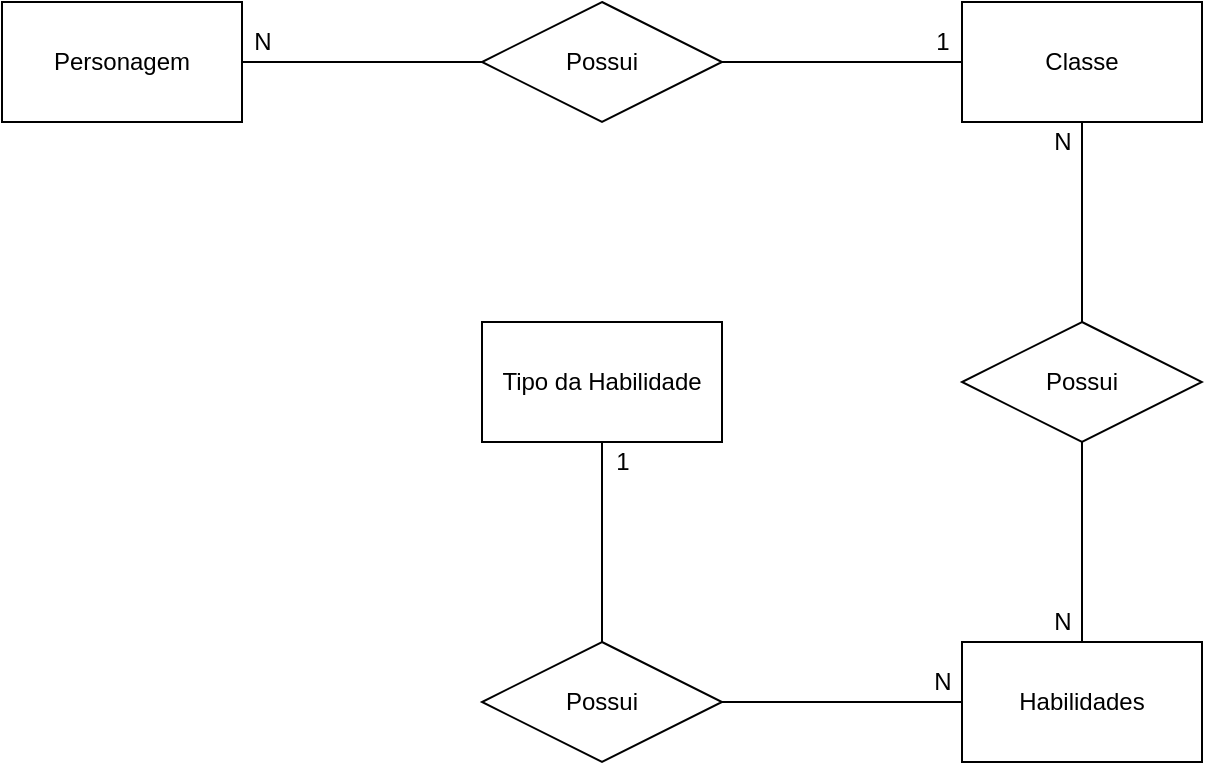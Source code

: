 <mxfile version="14.9.5" type="device" pages="2"><diagram id="baF3eWyrzKeRiWzVrigR" name="Conceitual "><mxGraphModel dx="1038" dy="521" grid="1" gridSize="10" guides="1" tooltips="1" connect="1" arrows="1" fold="1" page="1" pageScale="1" pageWidth="827" pageHeight="1169" math="0" shadow="0"><root><mxCell id="0"/><mxCell id="1" parent="0"/><mxCell id="7wlhFX49s7ZWcUS7oTZh-4" style="edgeStyle=orthogonalEdgeStyle;rounded=0;orthogonalLoop=1;jettySize=auto;html=1;entryX=0;entryY=0.5;entryDx=0;entryDy=0;endArrow=none;endFill=0;" edge="1" parent="1" source="7wlhFX49s7ZWcUS7oTZh-1" target="7wlhFX49s7ZWcUS7oTZh-2"><mxGeometry relative="1" as="geometry"/></mxCell><mxCell id="7wlhFX49s7ZWcUS7oTZh-1" value="Personagem" style="rounded=0;whiteSpace=wrap;html=1;" vertex="1" parent="1"><mxGeometry x="40" y="40" width="120" height="60" as="geometry"/></mxCell><mxCell id="7wlhFX49s7ZWcUS7oTZh-5" style="edgeStyle=orthogonalEdgeStyle;rounded=0;orthogonalLoop=1;jettySize=auto;html=1;endArrow=none;endFill=0;" edge="1" parent="1" source="7wlhFX49s7ZWcUS7oTZh-2" target="7wlhFX49s7ZWcUS7oTZh-3"><mxGeometry relative="1" as="geometry"/></mxCell><mxCell id="7wlhFX49s7ZWcUS7oTZh-2" value="Possui" style="shape=rhombus;perimeter=rhombusPerimeter;whiteSpace=wrap;html=1;align=center;" vertex="1" parent="1"><mxGeometry x="280" y="40" width="120" height="60" as="geometry"/></mxCell><mxCell id="7wlhFX49s7ZWcUS7oTZh-3" value="Classe" style="rounded=0;whiteSpace=wrap;html=1;" vertex="1" parent="1"><mxGeometry x="520" y="40" width="120" height="60" as="geometry"/></mxCell><mxCell id="7wlhFX49s7ZWcUS7oTZh-7" value="" style="edgeStyle=orthogonalEdgeStyle;rounded=0;orthogonalLoop=1;jettySize=auto;html=1;endArrow=none;endFill=0;" edge="1" parent="1" source="7wlhFX49s7ZWcUS7oTZh-6" target="7wlhFX49s7ZWcUS7oTZh-3"><mxGeometry relative="1" as="geometry"/></mxCell><mxCell id="7wlhFX49s7ZWcUS7oTZh-6" value="Possui" style="shape=rhombus;perimeter=rhombusPerimeter;whiteSpace=wrap;html=1;align=center;" vertex="1" parent="1"><mxGeometry x="520" y="200" width="120" height="60" as="geometry"/></mxCell><mxCell id="7wlhFX49s7ZWcUS7oTZh-9" value="" style="edgeStyle=orthogonalEdgeStyle;rounded=0;orthogonalLoop=1;jettySize=auto;html=1;endArrow=none;endFill=0;" edge="1" parent="1" source="7wlhFX49s7ZWcUS7oTZh-8" target="7wlhFX49s7ZWcUS7oTZh-6"><mxGeometry relative="1" as="geometry"/></mxCell><mxCell id="7wlhFX49s7ZWcUS7oTZh-8" value="Habilidades" style="rounded=0;whiteSpace=wrap;html=1;" vertex="1" parent="1"><mxGeometry x="520" y="360" width="120" height="60" as="geometry"/></mxCell><mxCell id="7wlhFX49s7ZWcUS7oTZh-11" style="edgeStyle=orthogonalEdgeStyle;rounded=0;orthogonalLoop=1;jettySize=auto;html=1;exitX=1;exitY=0.5;exitDx=0;exitDy=0;endArrow=none;endFill=0;" edge="1" parent="1" source="7wlhFX49s7ZWcUS7oTZh-10" target="7wlhFX49s7ZWcUS7oTZh-8"><mxGeometry relative="1" as="geometry"/></mxCell><mxCell id="7wlhFX49s7ZWcUS7oTZh-13" style="edgeStyle=orthogonalEdgeStyle;rounded=0;orthogonalLoop=1;jettySize=auto;html=1;exitX=0.5;exitY=0;exitDx=0;exitDy=0;endArrow=none;endFill=0;" edge="1" parent="1" source="7wlhFX49s7ZWcUS7oTZh-10" target="7wlhFX49s7ZWcUS7oTZh-12"><mxGeometry relative="1" as="geometry"/></mxCell><mxCell id="7wlhFX49s7ZWcUS7oTZh-10" value="Possui" style="shape=rhombus;perimeter=rhombusPerimeter;whiteSpace=wrap;html=1;align=center;" vertex="1" parent="1"><mxGeometry x="280" y="360" width="120" height="60" as="geometry"/></mxCell><mxCell id="7wlhFX49s7ZWcUS7oTZh-12" value="Tipo da Habilidade" style="rounded=0;whiteSpace=wrap;html=1;" vertex="1" parent="1"><mxGeometry x="280" y="200" width="120" height="60" as="geometry"/></mxCell><mxCell id="7wlhFX49s7ZWcUS7oTZh-14" value="N" style="text;html=1;align=center;verticalAlign=middle;resizable=0;points=[];autosize=1;strokeColor=none;" vertex="1" parent="1"><mxGeometry x="160" y="50" width="20" height="20" as="geometry"/></mxCell><mxCell id="7wlhFX49s7ZWcUS7oTZh-15" value="N" style="text;html=1;align=center;verticalAlign=middle;resizable=0;points=[];autosize=1;strokeColor=none;" vertex="1" parent="1"><mxGeometry x="560" y="340" width="20" height="20" as="geometry"/></mxCell><mxCell id="7wlhFX49s7ZWcUS7oTZh-16" value="N" style="text;html=1;align=center;verticalAlign=middle;resizable=0;points=[];autosize=1;strokeColor=none;" vertex="1" parent="1"><mxGeometry x="500" y="370" width="20" height="20" as="geometry"/></mxCell><mxCell id="7wlhFX49s7ZWcUS7oTZh-17" value="1" style="text;html=1;align=center;verticalAlign=middle;resizable=0;points=[];autosize=1;strokeColor=none;" vertex="1" parent="1"><mxGeometry x="340" y="260" width="20" height="20" as="geometry"/></mxCell><mxCell id="7wlhFX49s7ZWcUS7oTZh-18" value="N" style="text;html=1;align=center;verticalAlign=middle;resizable=0;points=[];autosize=1;strokeColor=none;" vertex="1" parent="1"><mxGeometry x="560" y="100" width="20" height="20" as="geometry"/></mxCell><mxCell id="7wlhFX49s7ZWcUS7oTZh-19" value="1" style="text;html=1;align=center;verticalAlign=middle;resizable=0;points=[];autosize=1;strokeColor=none;" vertex="1" parent="1"><mxGeometry x="500" y="50" width="20" height="20" as="geometry"/></mxCell></root></mxGraphModel></diagram><diagram id="jNJthaxaIouTWuQFl3pB" name="Lógico "><mxGraphModel dx="1038" dy="521" grid="1" gridSize="10" guides="1" tooltips="1" connect="1" arrows="1" fold="1" page="1" pageScale="1" pageWidth="827" pageHeight="1169" math="0" shadow="0"><root><mxCell id="aKMqt32zCGWkyI0xejhh-0"/><mxCell id="aKMqt32zCGWkyI0xejhh-1" parent="aKMqt32zCGWkyI0xejhh-0"/><mxCell id="aKMqt32zCGWkyI0xejhh-2" value="personagem" style="shape=table;startSize=30;container=1;collapsible=1;childLayout=tableLayout;fixedRows=1;rowLines=0;fontStyle=1;align=center;resizeLast=1;" vertex="1" parent="aKMqt32zCGWkyI0xejhh-1"><mxGeometry x="40" y="280" width="180" height="250" as="geometry"/></mxCell><mxCell id="aKMqt32zCGWkyI0xejhh-3" value="" style="shape=partialRectangle;collapsible=0;dropTarget=0;pointerEvents=0;fillColor=none;top=0;left=0;bottom=0;right=0;points=[[0,0.5],[1,0.5]];portConstraint=eastwest;" vertex="1" parent="aKMqt32zCGWkyI0xejhh-2"><mxGeometry y="30" width="180" height="30" as="geometry"/></mxCell><mxCell id="aKMqt32zCGWkyI0xejhh-4" value="PK" style="shape=partialRectangle;connectable=0;fillColor=none;top=0;left=0;bottom=0;right=0;fontStyle=1;overflow=hidden;" vertex="1" parent="aKMqt32zCGWkyI0xejhh-3"><mxGeometry width="60" height="30" as="geometry"/></mxCell><mxCell id="aKMqt32zCGWkyI0xejhh-5" value="idPersonagem" style="shape=partialRectangle;connectable=0;fillColor=none;top=0;left=0;bottom=0;right=0;align=left;spacingLeft=6;fontStyle=5;overflow=hidden;" vertex="1" parent="aKMqt32zCGWkyI0xejhh-3"><mxGeometry x="60" width="120" height="30" as="geometry"/></mxCell><mxCell id="aKMqt32zCGWkyI0xejhh-6" value="" style="shape=partialRectangle;collapsible=0;dropTarget=0;pointerEvents=0;fillColor=none;top=0;left=0;bottom=1;right=0;points=[[0,0.5],[1,0.5]];portConstraint=eastwest;" vertex="1" parent="aKMqt32zCGWkyI0xejhh-2"><mxGeometry y="60" width="180" height="30" as="geometry"/></mxCell><mxCell id="aKMqt32zCGWkyI0xejhh-7" value="FK" style="shape=partialRectangle;connectable=0;fillColor=none;top=0;left=0;bottom=0;right=0;fontStyle=1;overflow=hidden;" vertex="1" parent="aKMqt32zCGWkyI0xejhh-6"><mxGeometry width="60" height="30" as="geometry"/></mxCell><mxCell id="aKMqt32zCGWkyI0xejhh-8" value="idClasse" style="shape=partialRectangle;connectable=0;fillColor=none;top=0;left=0;bottom=0;right=0;align=left;spacingLeft=6;fontStyle=5;overflow=hidden;" vertex="1" parent="aKMqt32zCGWkyI0xejhh-6"><mxGeometry x="60" width="120" height="30" as="geometry"/></mxCell><mxCell id="aKMqt32zCGWkyI0xejhh-9" value="" style="shape=partialRectangle;collapsible=0;dropTarget=0;pointerEvents=0;fillColor=none;top=0;left=0;bottom=0;right=0;points=[[0,0.5],[1,0.5]];portConstraint=eastwest;" vertex="1" parent="aKMqt32zCGWkyI0xejhh-2"><mxGeometry y="90" width="180" height="30" as="geometry"/></mxCell><mxCell id="aKMqt32zCGWkyI0xejhh-10" value="" style="shape=partialRectangle;connectable=0;fillColor=none;top=0;left=0;bottom=0;right=0;editable=1;overflow=hidden;" vertex="1" parent="aKMqt32zCGWkyI0xejhh-9"><mxGeometry width="60" height="30" as="geometry"/></mxCell><mxCell id="aKMqt32zCGWkyI0xejhh-11" value="nome" style="shape=partialRectangle;connectable=0;fillColor=none;top=0;left=0;bottom=0;right=0;align=left;spacingLeft=6;overflow=hidden;" vertex="1" parent="aKMqt32zCGWkyI0xejhh-9"><mxGeometry x="60" width="120" height="30" as="geometry"/></mxCell><mxCell id="aKMqt32zCGWkyI0xejhh-12" value="" style="shape=partialRectangle;collapsible=0;dropTarget=0;pointerEvents=0;fillColor=none;top=0;left=0;bottom=0;right=0;points=[[0,0.5],[1,0.5]];portConstraint=eastwest;" vertex="1" parent="aKMqt32zCGWkyI0xejhh-2"><mxGeometry y="120" width="180" height="30" as="geometry"/></mxCell><mxCell id="aKMqt32zCGWkyI0xejhh-13" value="" style="shape=partialRectangle;connectable=0;fillColor=none;top=0;left=0;bottom=0;right=0;editable=1;overflow=hidden;" vertex="1" parent="aKMqt32zCGWkyI0xejhh-12"><mxGeometry width="60" height="30" as="geometry"/></mxCell><mxCell id="aKMqt32zCGWkyI0xejhh-14" value="capVida" style="shape=partialRectangle;connectable=0;fillColor=none;top=0;left=0;bottom=0;right=0;align=left;spacingLeft=6;overflow=hidden;" vertex="1" parent="aKMqt32zCGWkyI0xejhh-12"><mxGeometry x="60" width="120" height="30" as="geometry"/></mxCell><mxCell id="aKMqt32zCGWkyI0xejhh-15" value="" style="shape=partialRectangle;collapsible=0;dropTarget=0;pointerEvents=0;fillColor=none;top=0;left=0;bottom=0;right=0;points=[[0,0.5],[1,0.5]];portConstraint=eastwest;" vertex="1" parent="aKMqt32zCGWkyI0xejhh-2"><mxGeometry y="150" width="180" height="30" as="geometry"/></mxCell><mxCell id="aKMqt32zCGWkyI0xejhh-16" value="" style="shape=partialRectangle;connectable=0;fillColor=none;top=0;left=0;bottom=0;right=0;editable=1;overflow=hidden;" vertex="1" parent="aKMqt32zCGWkyI0xejhh-15"><mxGeometry width="60" height="30" as="geometry"/></mxCell><mxCell id="aKMqt32zCGWkyI0xejhh-17" value="capMana" style="shape=partialRectangle;connectable=0;fillColor=none;top=0;left=0;bottom=0;right=0;align=left;spacingLeft=6;overflow=hidden;" vertex="1" parent="aKMqt32zCGWkyI0xejhh-15"><mxGeometry x="60" width="120" height="30" as="geometry"/></mxCell><mxCell id="aKMqt32zCGWkyI0xejhh-18" value="" style="shape=partialRectangle;collapsible=0;dropTarget=0;pointerEvents=0;fillColor=none;top=0;left=0;bottom=0;right=0;points=[[0,0.5],[1,0.5]];portConstraint=eastwest;" vertex="1" parent="aKMqt32zCGWkyI0xejhh-2"><mxGeometry y="180" width="180" height="30" as="geometry"/></mxCell><mxCell id="aKMqt32zCGWkyI0xejhh-19" value="" style="shape=partialRectangle;connectable=0;fillColor=none;top=0;left=0;bottom=0;right=0;editable=1;overflow=hidden;" vertex="1" parent="aKMqt32zCGWkyI0xejhh-18"><mxGeometry width="60" height="30" as="geometry"/></mxCell><mxCell id="aKMqt32zCGWkyI0xejhh-20" value="dataAtt" style="shape=partialRectangle;connectable=0;fillColor=none;top=0;left=0;bottom=0;right=0;align=left;spacingLeft=6;overflow=hidden;" vertex="1" parent="aKMqt32zCGWkyI0xejhh-18"><mxGeometry x="60" width="120" height="30" as="geometry"/></mxCell><mxCell id="aKMqt32zCGWkyI0xejhh-21" value="" style="shape=partialRectangle;collapsible=0;dropTarget=0;pointerEvents=0;fillColor=none;top=0;left=0;bottom=0;right=0;points=[[0,0.5],[1,0.5]];portConstraint=eastwest;" vertex="1" parent="aKMqt32zCGWkyI0xejhh-2"><mxGeometry y="210" width="180" height="30" as="geometry"/></mxCell><mxCell id="aKMqt32zCGWkyI0xejhh-22" value="" style="shape=partialRectangle;connectable=0;fillColor=none;top=0;left=0;bottom=0;right=0;editable=1;overflow=hidden;" vertex="1" parent="aKMqt32zCGWkyI0xejhh-21"><mxGeometry width="60" height="30" as="geometry"/></mxCell><mxCell id="aKMqt32zCGWkyI0xejhh-23" value="dataCriacao" style="shape=partialRectangle;connectable=0;fillColor=none;top=0;left=0;bottom=0;right=0;align=left;spacingLeft=6;overflow=hidden;" vertex="1" parent="aKMqt32zCGWkyI0xejhh-21"><mxGeometry x="60" width="120" height="30" as="geometry"/></mxCell><mxCell id="aKMqt32zCGWkyI0xejhh-24" value="tipoHabilidade" style="shape=table;startSize=30;container=1;collapsible=1;childLayout=tableLayout;fixedRows=1;rowLines=0;fontStyle=1;align=center;resizeLast=1;" vertex="1" parent="aKMqt32zCGWkyI0xejhh-1"><mxGeometry x="1241" y="355" width="180" height="100" as="geometry"/></mxCell><mxCell id="aKMqt32zCGWkyI0xejhh-25" value="" style="shape=partialRectangle;collapsible=0;dropTarget=0;pointerEvents=0;fillColor=none;top=0;left=0;bottom=1;right=0;points=[[0,0.5],[1,0.5]];portConstraint=eastwest;" vertex="1" parent="aKMqt32zCGWkyI0xejhh-24"><mxGeometry y="30" width="180" height="30" as="geometry"/></mxCell><mxCell id="aKMqt32zCGWkyI0xejhh-26" value="PK" style="shape=partialRectangle;connectable=0;fillColor=none;top=0;left=0;bottom=0;right=0;fontStyle=1;overflow=hidden;" vertex="1" parent="aKMqt32zCGWkyI0xejhh-25"><mxGeometry width="30" height="30" as="geometry"/></mxCell><mxCell id="aKMqt32zCGWkyI0xejhh-27" value="idTipoHab" style="shape=partialRectangle;connectable=0;fillColor=none;top=0;left=0;bottom=0;right=0;align=left;spacingLeft=6;fontStyle=5;overflow=hidden;" vertex="1" parent="aKMqt32zCGWkyI0xejhh-25"><mxGeometry x="30" width="150" height="30" as="geometry"/></mxCell><mxCell id="aKMqt32zCGWkyI0xejhh-28" value="" style="shape=partialRectangle;collapsible=0;dropTarget=0;pointerEvents=0;fillColor=none;top=0;left=0;bottom=0;right=0;points=[[0,0.5],[1,0.5]];portConstraint=eastwest;" vertex="1" parent="aKMqt32zCGWkyI0xejhh-24"><mxGeometry y="60" width="180" height="30" as="geometry"/></mxCell><mxCell id="aKMqt32zCGWkyI0xejhh-29" value="" style="shape=partialRectangle;connectable=0;fillColor=none;top=0;left=0;bottom=0;right=0;editable=1;overflow=hidden;" vertex="1" parent="aKMqt32zCGWkyI0xejhh-28"><mxGeometry width="30" height="30" as="geometry"/></mxCell><mxCell id="aKMqt32zCGWkyI0xejhh-30" value="nomeTipoHab" style="shape=partialRectangle;connectable=0;fillColor=none;top=0;left=0;bottom=0;right=0;align=left;spacingLeft=6;overflow=hidden;" vertex="1" parent="aKMqt32zCGWkyI0xejhh-28"><mxGeometry x="30" width="150" height="30" as="geometry"/></mxCell><mxCell id="aKMqt32zCGWkyI0xejhh-31" value="habilidade" style="shape=table;startSize=30;container=1;collapsible=1;childLayout=tableLayout;fixedRows=1;rowLines=0;fontStyle=1;align=center;resizeLast=1;" vertex="1" parent="aKMqt32zCGWkyI0xejhh-1"><mxGeometry x="950" y="340" width="180" height="130" as="geometry"/></mxCell><mxCell id="aKMqt32zCGWkyI0xejhh-32" value="" style="shape=partialRectangle;collapsible=0;dropTarget=0;pointerEvents=0;fillColor=none;top=0;left=0;bottom=0;right=0;points=[[0,0.5],[1,0.5]];portConstraint=eastwest;" vertex="1" parent="aKMqt32zCGWkyI0xejhh-31"><mxGeometry y="30" width="180" height="30" as="geometry"/></mxCell><mxCell id="aKMqt32zCGWkyI0xejhh-33" value="PK" style="shape=partialRectangle;connectable=0;fillColor=none;top=0;left=0;bottom=0;right=0;fontStyle=1;overflow=hidden;" vertex="1" parent="aKMqt32zCGWkyI0xejhh-32"><mxGeometry width="60" height="30" as="geometry"/></mxCell><mxCell id="aKMqt32zCGWkyI0xejhh-34" value="idHabilidade" style="shape=partialRectangle;connectable=0;fillColor=none;top=0;left=0;bottom=0;right=0;align=left;spacingLeft=6;fontStyle=5;overflow=hidden;" vertex="1" parent="aKMqt32zCGWkyI0xejhh-32"><mxGeometry x="60" width="120" height="30" as="geometry"/></mxCell><mxCell id="aKMqt32zCGWkyI0xejhh-35" value="" style="shape=partialRectangle;collapsible=0;dropTarget=0;pointerEvents=0;fillColor=none;top=0;left=0;bottom=1;right=0;points=[[0,0.5],[1,0.5]];portConstraint=eastwest;" vertex="1" parent="aKMqt32zCGWkyI0xejhh-31"><mxGeometry y="60" width="180" height="30" as="geometry"/></mxCell><mxCell id="aKMqt32zCGWkyI0xejhh-36" value="FK" style="shape=partialRectangle;connectable=0;fillColor=none;top=0;left=0;bottom=0;right=0;fontStyle=1;overflow=hidden;" vertex="1" parent="aKMqt32zCGWkyI0xejhh-35"><mxGeometry width="60" height="30" as="geometry"/></mxCell><mxCell id="aKMqt32zCGWkyI0xejhh-37" value="idTipoHab" style="shape=partialRectangle;connectable=0;fillColor=none;top=0;left=0;bottom=0;right=0;align=left;spacingLeft=6;fontStyle=5;overflow=hidden;" vertex="1" parent="aKMqt32zCGWkyI0xejhh-35"><mxGeometry x="60" width="120" height="30" as="geometry"/></mxCell><mxCell id="aKMqt32zCGWkyI0xejhh-38" value="" style="shape=partialRectangle;collapsible=0;dropTarget=0;pointerEvents=0;fillColor=none;top=0;left=0;bottom=0;right=0;points=[[0,0.5],[1,0.5]];portConstraint=eastwest;" vertex="1" parent="aKMqt32zCGWkyI0xejhh-31"><mxGeometry y="90" width="180" height="30" as="geometry"/></mxCell><mxCell id="aKMqt32zCGWkyI0xejhh-39" value="" style="shape=partialRectangle;connectable=0;fillColor=none;top=0;left=0;bottom=0;right=0;editable=1;overflow=hidden;" vertex="1" parent="aKMqt32zCGWkyI0xejhh-38"><mxGeometry width="60" height="30" as="geometry"/></mxCell><mxCell id="aKMqt32zCGWkyI0xejhh-40" value="nomeHab" style="shape=partialRectangle;connectable=0;fillColor=none;top=0;left=0;bottom=0;right=0;align=left;spacingLeft=6;overflow=hidden;" vertex="1" parent="aKMqt32zCGWkyI0xejhh-38"><mxGeometry x="60" width="120" height="30" as="geometry"/></mxCell><mxCell id="aKMqt32zCGWkyI0xejhh-41" value="classe" style="shape=table;startSize=30;container=1;collapsible=1;childLayout=tableLayout;fixedRows=1;rowLines=0;fontStyle=1;align=center;resizeLast=1;" vertex="1" parent="aKMqt32zCGWkyI0xejhh-1"><mxGeometry x="330" y="355" width="180" height="100" as="geometry"/></mxCell><mxCell id="aKMqt32zCGWkyI0xejhh-45" value="" style="shape=partialRectangle;collapsible=0;dropTarget=0;pointerEvents=0;fillColor=none;top=0;left=0;bottom=1;right=0;points=[[0,0.5],[1,0.5]];portConstraint=eastwest;" vertex="1" parent="aKMqt32zCGWkyI0xejhh-41"><mxGeometry y="30" width="180" height="30" as="geometry"/></mxCell><mxCell id="aKMqt32zCGWkyI0xejhh-46" value="PK" style="shape=partialRectangle;connectable=0;fillColor=none;top=0;left=0;bottom=0;right=0;fontStyle=1;overflow=hidden;" vertex="1" parent="aKMqt32zCGWkyI0xejhh-45"><mxGeometry width="60" height="30" as="geometry"/></mxCell><mxCell id="aKMqt32zCGWkyI0xejhh-47" value="idClasse" style="shape=partialRectangle;connectable=0;fillColor=none;top=0;left=0;bottom=0;right=0;align=left;spacingLeft=6;fontStyle=5;overflow=hidden;" vertex="1" parent="aKMqt32zCGWkyI0xejhh-45"><mxGeometry x="60" width="120" height="30" as="geometry"/></mxCell><mxCell id="aKMqt32zCGWkyI0xejhh-48" value="" style="shape=partialRectangle;collapsible=0;dropTarget=0;pointerEvents=0;fillColor=none;top=0;left=0;bottom=0;right=0;points=[[0,0.5],[1,0.5]];portConstraint=eastwest;" vertex="1" parent="aKMqt32zCGWkyI0xejhh-41"><mxGeometry y="60" width="180" height="30" as="geometry"/></mxCell><mxCell id="aKMqt32zCGWkyI0xejhh-49" value="" style="shape=partialRectangle;connectable=0;fillColor=none;top=0;left=0;bottom=0;right=0;editable=1;overflow=hidden;" vertex="1" parent="aKMqt32zCGWkyI0xejhh-48"><mxGeometry width="60" height="30" as="geometry"/></mxCell><mxCell id="aKMqt32zCGWkyI0xejhh-50" value="nomeClasse" style="shape=partialRectangle;connectable=0;fillColor=none;top=0;left=0;bottom=0;right=0;align=left;spacingLeft=6;overflow=hidden;" vertex="1" parent="aKMqt32zCGWkyI0xejhh-48"><mxGeometry x="60" width="120" height="30" as="geometry"/></mxCell><mxCell id="aKMqt32zCGWkyI0xejhh-51" value="" style="edgeStyle=entityRelationEdgeStyle;fontSize=12;html=1;endArrow=ERoneToMany;" edge="1" parent="aKMqt32zCGWkyI0xejhh-1" source="aKMqt32zCGWkyI0xejhh-45" target="aKMqt32zCGWkyI0xejhh-6"><mxGeometry width="100" height="100" relative="1" as="geometry"><mxPoint x="400" y="385" as="sourcePoint"/><mxPoint x="340" y="250" as="targetPoint"/></mxGeometry></mxCell><mxCell id="aKMqt32zCGWkyI0xejhh-52" value="" style="edgeStyle=entityRelationEdgeStyle;fontSize=12;html=1;endArrow=ERoneToMany;" edge="1" parent="aKMqt32zCGWkyI0xejhh-1" source="aKMqt32zCGWkyI0xejhh-45" target="U5jYEuyJgYV8YgQY4Qtv-54"><mxGeometry width="100" height="100" relative="1" as="geometry"><mxPoint x="630" y="310" as="sourcePoint"/><mxPoint x="740" y="150" as="targetPoint"/></mxGeometry></mxCell><mxCell id="aKMqt32zCGWkyI0xejhh-53" value="" style="edgeStyle=entityRelationEdgeStyle;fontSize=12;html=1;endArrow=ERoneToMany;" edge="1" parent="aKMqt32zCGWkyI0xejhh-1" source="aKMqt32zCGWkyI0xejhh-25" target="aKMqt32zCGWkyI0xejhh-35"><mxGeometry width="100" height="100" relative="1" as="geometry"><mxPoint x="1040" y="330" as="sourcePoint"/><mxPoint x="1140" y="230" as="targetPoint"/></mxGeometry></mxCell><mxCell id="U5jYEuyJgYV8YgQY4Qtv-29" value="classHab" style="shape=table;startSize=30;container=1;collapsible=1;childLayout=tableLayout;fixedRows=1;rowLines=0;fontStyle=1;align=center;resizeLast=1;" vertex="1" parent="aKMqt32zCGWkyI0xejhh-1"><mxGeometry x="620" y="340" width="180" height="130" as="geometry"/></mxCell><mxCell id="U5jYEuyJgYV8YgQY4Qtv-30" value="" style="shape=partialRectangle;collapsible=0;dropTarget=0;pointerEvents=0;fillColor=none;top=0;left=0;bottom=0;right=0;points=[[0,0.5],[1,0.5]];portConstraint=eastwest;" vertex="1" parent="U5jYEuyJgYV8YgQY4Qtv-29"><mxGeometry y="30" width="180" height="30" as="geometry"/></mxCell><mxCell id="U5jYEuyJgYV8YgQY4Qtv-31" value="PK" style="shape=partialRectangle;connectable=0;fillColor=none;top=0;left=0;bottom=0;right=0;fontStyle=1;overflow=hidden;" vertex="1" parent="U5jYEuyJgYV8YgQY4Qtv-30"><mxGeometry width="60" height="30" as="geometry"/></mxCell><mxCell id="U5jYEuyJgYV8YgQY4Qtv-32" value="idClassHab" style="shape=partialRectangle;connectable=0;fillColor=none;top=0;left=0;bottom=0;right=0;align=left;spacingLeft=6;fontStyle=5;overflow=hidden;" vertex="1" parent="U5jYEuyJgYV8YgQY4Qtv-30"><mxGeometry x="60" width="120" height="30" as="geometry"/></mxCell><mxCell id="U5jYEuyJgYV8YgQY4Qtv-54" value="" style="shape=partialRectangle;collapsible=0;dropTarget=0;pointerEvents=0;fillColor=none;top=0;left=0;bottom=0;right=0;points=[[0,0.5],[1,0.5]];portConstraint=eastwest;" vertex="1" parent="U5jYEuyJgYV8YgQY4Qtv-29"><mxGeometry y="60" width="180" height="30" as="geometry"/></mxCell><mxCell id="U5jYEuyJgYV8YgQY4Qtv-55" value="FK" style="shape=partialRectangle;connectable=0;fillColor=none;top=0;left=0;bottom=0;right=0;fontStyle=1;overflow=hidden;" vertex="1" parent="U5jYEuyJgYV8YgQY4Qtv-54"><mxGeometry width="60" height="30" as="geometry"/></mxCell><mxCell id="U5jYEuyJgYV8YgQY4Qtv-56" value="idClasse" style="shape=partialRectangle;connectable=0;fillColor=none;top=0;left=0;bottom=0;right=0;align=left;spacingLeft=6;fontStyle=5;overflow=hidden;" vertex="1" parent="U5jYEuyJgYV8YgQY4Qtv-54"><mxGeometry x="60" width="120" height="30" as="geometry"/></mxCell><mxCell id="U5jYEuyJgYV8YgQY4Qtv-33" value="" style="shape=partialRectangle;collapsible=0;dropTarget=0;pointerEvents=0;fillColor=none;top=0;left=0;bottom=1;right=0;points=[[0,0.5],[1,0.5]];portConstraint=eastwest;" vertex="1" parent="U5jYEuyJgYV8YgQY4Qtv-29"><mxGeometry y="90" width="180" height="30" as="geometry"/></mxCell><mxCell id="U5jYEuyJgYV8YgQY4Qtv-34" value="FK" style="shape=partialRectangle;connectable=0;fillColor=none;top=0;left=0;bottom=0;right=0;fontStyle=1;overflow=hidden;" vertex="1" parent="U5jYEuyJgYV8YgQY4Qtv-33"><mxGeometry width="60" height="30" as="geometry"/></mxCell><mxCell id="U5jYEuyJgYV8YgQY4Qtv-35" value="idHabilidade" style="shape=partialRectangle;connectable=0;fillColor=none;top=0;left=0;bottom=0;right=0;align=left;spacingLeft=6;fontStyle=5;overflow=hidden;" vertex="1" parent="U5jYEuyJgYV8YgQY4Qtv-33"><mxGeometry x="60" width="120" height="30" as="geometry"/></mxCell><mxCell id="U5jYEuyJgYV8YgQY4Qtv-57" value="" style="edgeStyle=entityRelationEdgeStyle;fontSize=12;html=1;endArrow=ERoneToMany;" edge="1" parent="aKMqt32zCGWkyI0xejhh-1" source="aKMqt32zCGWkyI0xejhh-32" target="U5jYEuyJgYV8YgQY4Qtv-33"><mxGeometry width="100" height="100" relative="1" as="geometry"><mxPoint x="680" y="350" as="sourcePoint"/><mxPoint x="780" y="250" as="targetPoint"/></mxGeometry></mxCell></root></mxGraphModel></diagram></mxfile>